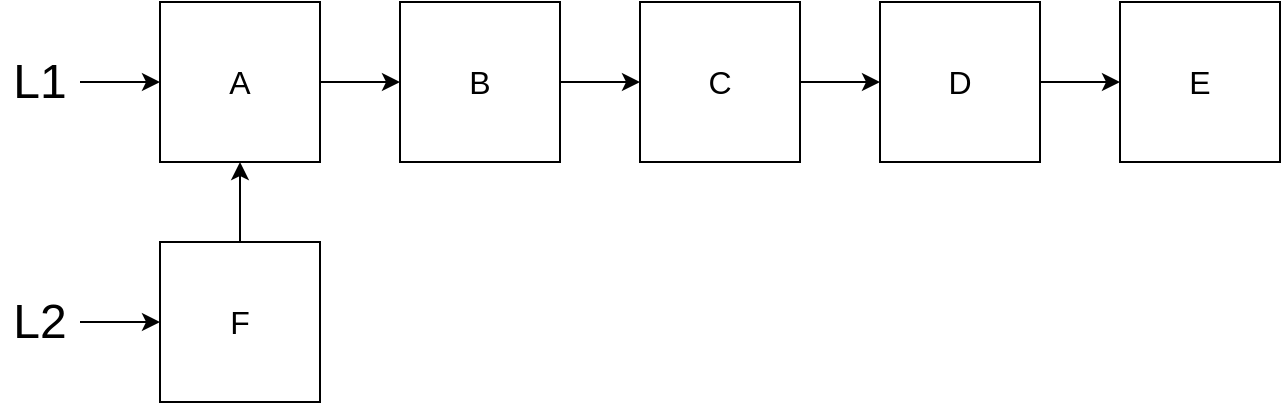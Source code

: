 <mxfile version="16.0.2" type="device"><diagram id="hItzCSI9slzzeFql-pVI" name="Page-1"><mxGraphModel dx="782" dy="539" grid="1" gridSize="10" guides="1" tooltips="1" connect="1" arrows="1" fold="1" page="1" pageScale="1" pageWidth="850" pageHeight="1100" math="0" shadow="0"><root><mxCell id="0"/><mxCell id="1" parent="0"/><mxCell id="4cYgRqdTDc37CBOK6C9_-1" value="&lt;font size=&quot;3&quot;&gt;E&lt;/font&gt;" style="whiteSpace=wrap;html=1;aspect=fixed;" parent="1" vertex="1"><mxGeometry x="600" y="80" width="80" height="80" as="geometry"/></mxCell><mxCell id="4cYgRqdTDc37CBOK6C9_-8" value="" style="edgeStyle=orthogonalEdgeStyle;rounded=0;orthogonalLoop=1;jettySize=auto;html=1;" parent="1" source="4cYgRqdTDc37CBOK6C9_-2" target="4cYgRqdTDc37CBOK6C9_-3" edge="1"><mxGeometry relative="1" as="geometry"/></mxCell><mxCell id="4cYgRqdTDc37CBOK6C9_-2" value="&lt;font size=&quot;3&quot;&gt;A&lt;/font&gt;" style="whiteSpace=wrap;html=1;aspect=fixed;" parent="1" vertex="1"><mxGeometry x="120" y="80" width="80" height="80" as="geometry"/></mxCell><mxCell id="4cYgRqdTDc37CBOK6C9_-9" value="" style="edgeStyle=orthogonalEdgeStyle;rounded=0;orthogonalLoop=1;jettySize=auto;html=1;" parent="1" source="4cYgRqdTDc37CBOK6C9_-3" target="4cYgRqdTDc37CBOK6C9_-4" edge="1"><mxGeometry relative="1" as="geometry"/></mxCell><mxCell id="4cYgRqdTDc37CBOK6C9_-3" value="&lt;font size=&quot;3&quot;&gt;B&lt;/font&gt;" style="whiteSpace=wrap;html=1;aspect=fixed;" parent="1" vertex="1"><mxGeometry x="240" y="80" width="80" height="80" as="geometry"/></mxCell><mxCell id="4cYgRqdTDc37CBOK6C9_-10" value="" style="edgeStyle=orthogonalEdgeStyle;rounded=0;orthogonalLoop=1;jettySize=auto;html=1;" parent="1" source="4cYgRqdTDc37CBOK6C9_-4" target="4cYgRqdTDc37CBOK6C9_-5" edge="1"><mxGeometry relative="1" as="geometry"/></mxCell><mxCell id="4cYgRqdTDc37CBOK6C9_-4" value="&lt;font size=&quot;3&quot;&gt;C&lt;/font&gt;" style="whiteSpace=wrap;html=1;aspect=fixed;" parent="1" vertex="1"><mxGeometry x="360" y="80" width="80" height="80" as="geometry"/></mxCell><mxCell id="4cYgRqdTDc37CBOK6C9_-11" value="" style="edgeStyle=orthogonalEdgeStyle;rounded=0;orthogonalLoop=1;jettySize=auto;html=1;" parent="1" source="4cYgRqdTDc37CBOK6C9_-5" target="4cYgRqdTDc37CBOK6C9_-1" edge="1"><mxGeometry relative="1" as="geometry"/></mxCell><mxCell id="4cYgRqdTDc37CBOK6C9_-5" value="&lt;font size=&quot;3&quot;&gt;D&lt;/font&gt;" style="whiteSpace=wrap;html=1;aspect=fixed;" parent="1" vertex="1"><mxGeometry x="480" y="80" width="80" height="80" as="geometry"/></mxCell><mxCell id="4cYgRqdTDc37CBOK6C9_-7" value="" style="edgeStyle=orthogonalEdgeStyle;rounded=0;orthogonalLoop=1;jettySize=auto;html=1;" parent="1" source="4cYgRqdTDc37CBOK6C9_-6" target="4cYgRqdTDc37CBOK6C9_-2" edge="1"><mxGeometry relative="1" as="geometry"/></mxCell><mxCell id="4cYgRqdTDc37CBOK6C9_-6" value="&lt;font style=&quot;font-size: 24px&quot;&gt;L1&lt;/font&gt;" style="text;html=1;strokeColor=none;fillColor=none;align=center;verticalAlign=middle;whiteSpace=wrap;rounded=0;" parent="1" vertex="1"><mxGeometry x="40" y="105" width="40" height="30" as="geometry"/></mxCell><mxCell id="GTSjqEI895cl4XUk2Wuk-2" value="" style="edgeStyle=orthogonalEdgeStyle;rounded=0;orthogonalLoop=1;jettySize=auto;html=1;" edge="1" parent="1" source="GTSjqEI895cl4XUk2Wuk-1" target="4cYgRqdTDc37CBOK6C9_-2"><mxGeometry relative="1" as="geometry"/></mxCell><mxCell id="GTSjqEI895cl4XUk2Wuk-1" value="&lt;font size=&quot;3&quot;&gt;F&lt;/font&gt;" style="whiteSpace=wrap;html=1;aspect=fixed;" vertex="1" parent="1"><mxGeometry x="120" y="200" width="80" height="80" as="geometry"/></mxCell><mxCell id="GTSjqEI895cl4XUk2Wuk-4" value="" style="edgeStyle=orthogonalEdgeStyle;rounded=0;orthogonalLoop=1;jettySize=auto;html=1;" edge="1" parent="1" source="GTSjqEI895cl4XUk2Wuk-3" target="GTSjqEI895cl4XUk2Wuk-1"><mxGeometry relative="1" as="geometry"/></mxCell><mxCell id="GTSjqEI895cl4XUk2Wuk-3" value="&lt;font style=&quot;font-size: 24px&quot;&gt;L2&lt;/font&gt;" style="text;html=1;strokeColor=none;fillColor=none;align=center;verticalAlign=middle;whiteSpace=wrap;rounded=0;" vertex="1" parent="1"><mxGeometry x="40" y="225" width="40" height="30" as="geometry"/></mxCell></root></mxGraphModel></diagram></mxfile>